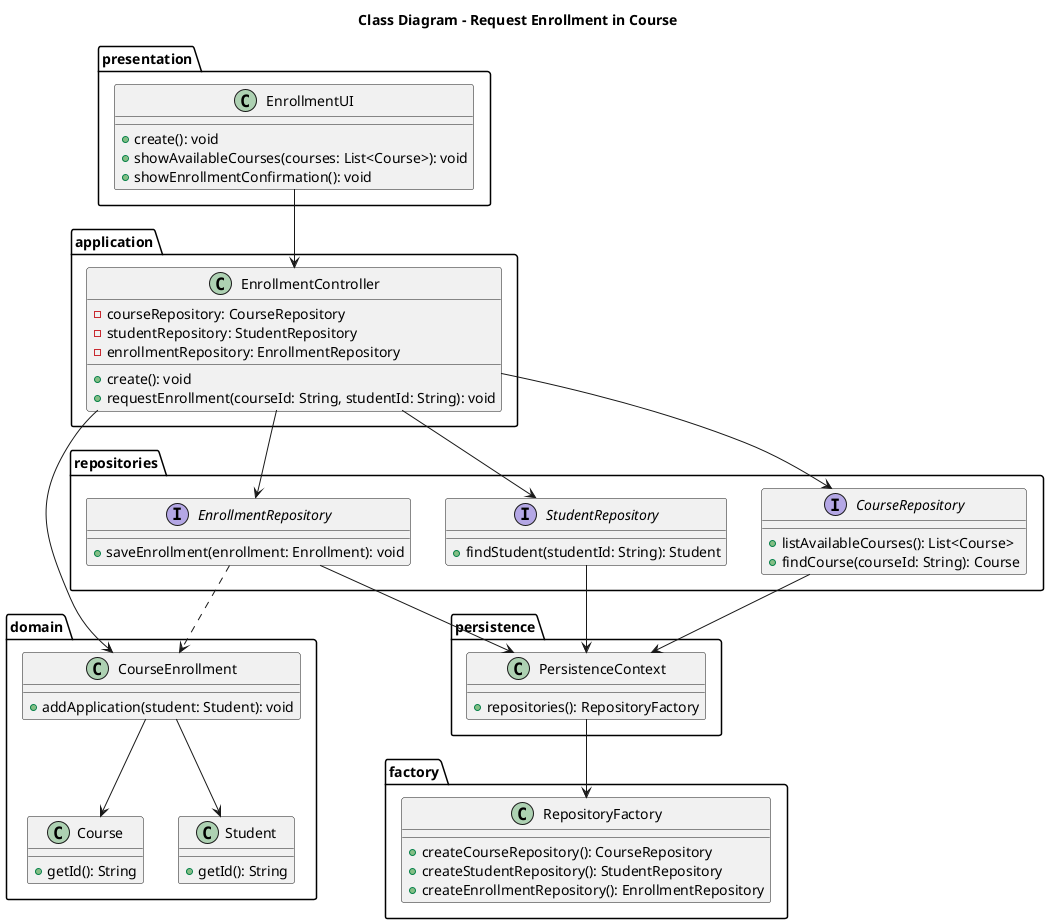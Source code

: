@startuml
title Class Diagram - Request Enrollment in Course

package presentation {
  class EnrollmentUI {
    +create(): void
    +showAvailableCourses(courses: List<Course>): void
    +showEnrollmentConfirmation(): void
  }
}

package application {
  class EnrollmentController {
    -courseRepository: CourseRepository
    -studentRepository: StudentRepository
    -enrollmentRepository: EnrollmentRepository

    +create(): void
    +requestEnrollment(courseId: String, studentId: String): void
  }
}

package domain {
  class Course {
    +getId(): String
  }

  class Student {
    +getId(): String
  }

  class CourseEnrollment {
    +addApplication(student: Student): void
  }
}

package persistence {
  class PersistenceContext {
    +repositories(): RepositoryFactory
  }
}

package factory {
  class RepositoryFactory {
    +createCourseRepository(): CourseRepository
    +createStudentRepository(): StudentRepository
    +createEnrollmentRepository(): EnrollmentRepository
  }
}

package repositories {

  interface CourseRepository {
    +listAvailableCourses(): List<Course>
    +findCourse(courseId: String): Course
  }

  interface StudentRepository {
    +findStudent(studentId: String): Student
  }

  interface EnrollmentRepository {
    +saveEnrollment(enrollment: Enrollment): void
  }
}

EnrollmentUI --> EnrollmentController
EnrollmentController --> CourseRepository
EnrollmentController --> StudentRepository
EnrollmentController --> EnrollmentRepository
EnrollmentController --> CourseEnrollment

CourseEnrollment --> Student
CourseEnrollment --> Course
CourseRepository --> PersistenceContext
StudentRepository --> PersistenceContext
EnrollmentRepository --> PersistenceContext
PersistenceContext --> RepositoryFactory
EnrollmentRepository ..> CourseEnrollment
@enduml




